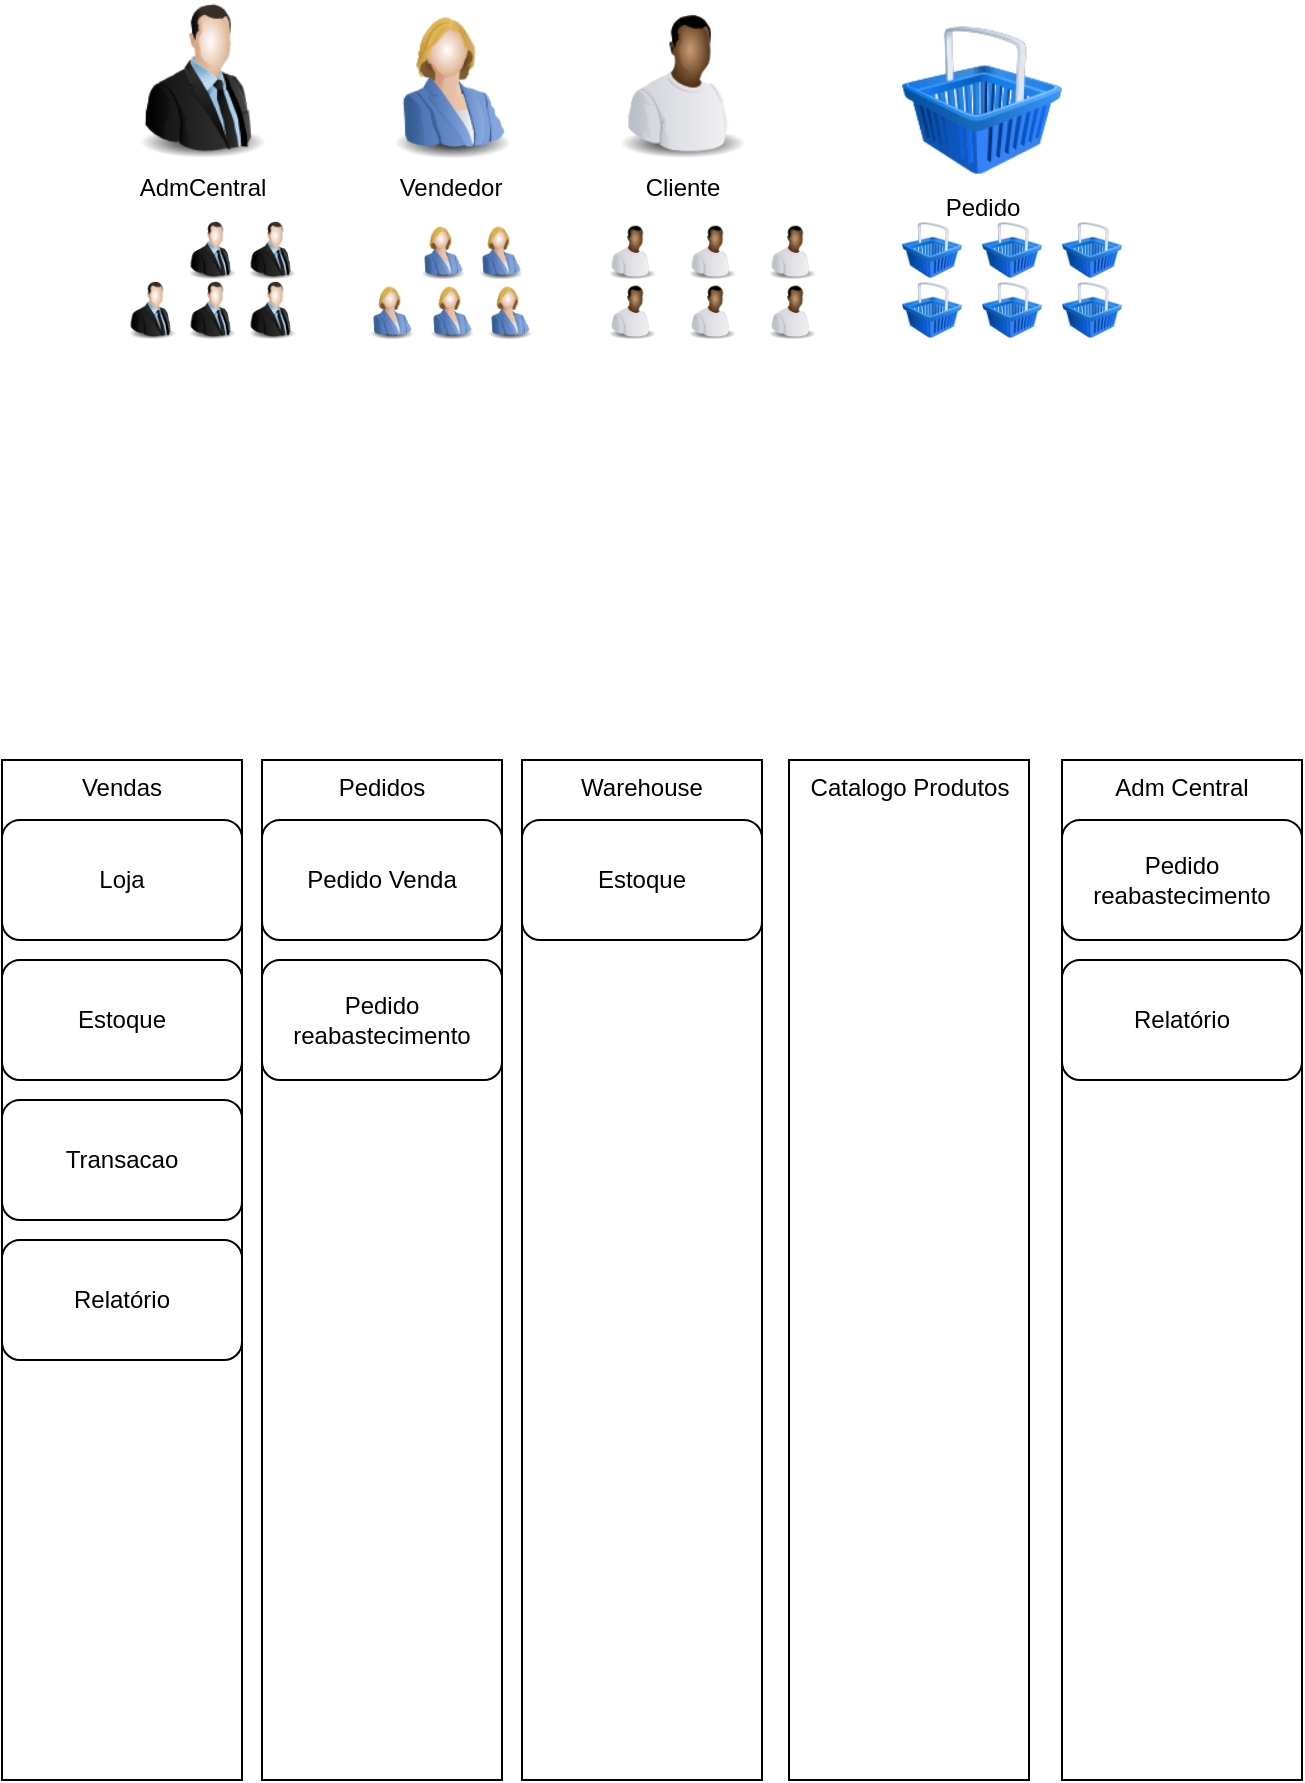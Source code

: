 <mxfile version="20.4.0" type="device" pages="2"><diagram id="FNcTq129W0CnThcqAGh3" name="Página-1"><mxGraphModel dx="758" dy="1599" grid="1" gridSize="10" guides="1" tooltips="1" connect="1" arrows="1" fold="1" page="1" pageScale="1" pageWidth="827" pageHeight="1169" math="0" shadow="0"><root><mxCell id="0"/><mxCell id="1" parent="0"/><mxCell id="pB1HiFMacyfeYXkPy48d-1" value="Vendas" style="rounded=0;whiteSpace=wrap;html=1;verticalAlign=top;" vertex="1" parent="1"><mxGeometry x="150" y="10" width="120" height="510" as="geometry"/></mxCell><mxCell id="pB1HiFMacyfeYXkPy48d-2" value="Pedidos" style="rounded=0;whiteSpace=wrap;html=1;verticalAlign=top;" vertex="1" parent="1"><mxGeometry x="280" y="10" width="120" height="510" as="geometry"/></mxCell><mxCell id="pB1HiFMacyfeYXkPy48d-3" value="Warehouse&lt;br&gt;" style="rounded=0;whiteSpace=wrap;html=1;verticalAlign=top;" vertex="1" parent="1"><mxGeometry x="410" y="10" width="120" height="510" as="geometry"/></mxCell><mxCell id="pB1HiFMacyfeYXkPy48d-4" value="Catalogo Produtos" style="rounded=0;whiteSpace=wrap;html=1;verticalAlign=top;" vertex="1" parent="1"><mxGeometry x="543.5" y="10" width="120" height="510" as="geometry"/></mxCell><mxCell id="pB1HiFMacyfeYXkPy48d-5" value="Adm Central" style="rounded=0;whiteSpace=wrap;html=1;verticalAlign=top;" vertex="1" parent="1"><mxGeometry x="680" y="10" width="120" height="510" as="geometry"/></mxCell><mxCell id="pB1HiFMacyfeYXkPy48d-6" value="Loja" style="rounded=1;whiteSpace=wrap;html=1;" vertex="1" parent="1"><mxGeometry x="150" y="40" width="120" height="60" as="geometry"/></mxCell><mxCell id="pB1HiFMacyfeYXkPy48d-7" value="Estoque" style="rounded=1;whiteSpace=wrap;html=1;" vertex="1" parent="1"><mxGeometry x="410" y="40" width="120" height="60" as="geometry"/></mxCell><mxCell id="pB1HiFMacyfeYXkPy48d-8" value="Estoque" style="rounded=1;whiteSpace=wrap;html=1;" vertex="1" parent="1"><mxGeometry x="150" y="110" width="120" height="60" as="geometry"/></mxCell><mxCell id="pB1HiFMacyfeYXkPy48d-9" value="Pedido Venda" style="rounded=1;whiteSpace=wrap;html=1;" vertex="1" parent="1"><mxGeometry x="280" y="40" width="120" height="60" as="geometry"/></mxCell><mxCell id="pB1HiFMacyfeYXkPy48d-10" value="Pedido reabastecimento" style="rounded=1;whiteSpace=wrap;html=1;" vertex="1" parent="1"><mxGeometry x="280" y="110" width="120" height="60" as="geometry"/></mxCell><mxCell id="pB1HiFMacyfeYXkPy48d-11" value="Pedido reabastecimento" style="rounded=1;whiteSpace=wrap;html=1;" vertex="1" parent="1"><mxGeometry x="680" y="40" width="120" height="60" as="geometry"/></mxCell><mxCell id="pB1HiFMacyfeYXkPy48d-17" value="Transacao" style="rounded=1;whiteSpace=wrap;html=1;" vertex="1" parent="1"><mxGeometry x="150" y="180" width="120" height="60" as="geometry"/></mxCell><mxCell id="pB1HiFMacyfeYXkPy48d-18" value="Relatório" style="rounded=1;whiteSpace=wrap;html=1;" vertex="1" parent="1"><mxGeometry x="150" y="250" width="120" height="60" as="geometry"/></mxCell><mxCell id="pB1HiFMacyfeYXkPy48d-19" value="Relatório" style="rounded=1;whiteSpace=wrap;html=1;" vertex="1" parent="1"><mxGeometry x="680" y="110" width="120" height="60" as="geometry"/></mxCell><mxCell id="_4LWplN-mVbRtNswfXbX-1" value="Cliente" style="image;html=1;image=img/lib/clip_art/people/Worker_Black_128x128.png" vertex="1" parent="1"><mxGeometry x="450" y="-370" width="80" height="80" as="geometry"/></mxCell><mxCell id="_4LWplN-mVbRtNswfXbX-2" value="AdmCentral" style="image;html=1;image=img/lib/clip_art/people/Suit_Man_128x128.png" vertex="1" parent="1"><mxGeometry x="210" y="-370" width="80" height="80" as="geometry"/></mxCell><mxCell id="_4LWplN-mVbRtNswfXbX-4" value="Vendedor" style="image;html=1;image=img/lib/clip_art/people/Suit_Woman_Blue_128x128.png;align=center;" vertex="1" parent="1"><mxGeometry x="334" y="-370" width="80" height="80" as="geometry"/></mxCell><mxCell id="_4LWplN-mVbRtNswfXbX-5" value="Pedido" style="image;html=1;image=img/lib/clip_art/finance/Shopping_Cart_128x128.png" vertex="1" parent="1"><mxGeometry x="600" y="-360" width="80" height="80" as="geometry"/></mxCell><mxCell id="_4LWplN-mVbRtNswfXbX-7" value="" style="image;html=1;image=img/lib/clip_art/people/Suit_Woman_Blue_128x128.png;align=center;" vertex="1" parent="1"><mxGeometry x="355" y="-260" width="30" height="30" as="geometry"/></mxCell><mxCell id="_4LWplN-mVbRtNswfXbX-8" value="" style="image;html=1;image=img/lib/clip_art/people/Suit_Woman_Blue_128x128.png;align=center;" vertex="1" parent="1"><mxGeometry x="384" y="-260" width="30" height="30" as="geometry"/></mxCell><mxCell id="_4LWplN-mVbRtNswfXbX-12" value="" style="image;html=1;image=img/lib/clip_art/people/Suit_Woman_Blue_128x128.png;align=center;" vertex="1" parent="1"><mxGeometry x="329.5" y="-230" width="30" height="30" as="geometry"/></mxCell><mxCell id="_4LWplN-mVbRtNswfXbX-13" value="" style="image;html=1;image=img/lib/clip_art/people/Suit_Woman_Blue_128x128.png;align=center;" vertex="1" parent="1"><mxGeometry x="359.5" y="-230" width="30" height="30" as="geometry"/></mxCell><mxCell id="_4LWplN-mVbRtNswfXbX-14" value="" style="image;html=1;image=img/lib/clip_art/people/Suit_Woman_Blue_128x128.png;align=center;" vertex="1" parent="1"><mxGeometry x="388.5" y="-230" width="30" height="30" as="geometry"/></mxCell><mxCell id="_4LWplN-mVbRtNswfXbX-18" value="" style="image;html=1;image=img/lib/clip_art/people/Suit_Man_128x128.png" vertex="1" parent="1"><mxGeometry x="240" y="-260" width="30" height="30" as="geometry"/></mxCell><mxCell id="_4LWplN-mVbRtNswfXbX-19" value="" style="image;html=1;image=img/lib/clip_art/people/Suit_Man_128x128.png" vertex="1" parent="1"><mxGeometry x="270" y="-260" width="30" height="30" as="geometry"/></mxCell><mxCell id="_4LWplN-mVbRtNswfXbX-20" value="" style="image;html=1;image=img/lib/clip_art/people/Suit_Man_128x128.png" vertex="1" parent="1"><mxGeometry x="210" y="-230" width="30" height="30" as="geometry"/></mxCell><mxCell id="_4LWplN-mVbRtNswfXbX-21" value="" style="image;html=1;image=img/lib/clip_art/people/Suit_Man_128x128.png" vertex="1" parent="1"><mxGeometry x="240" y="-230" width="30" height="30" as="geometry"/></mxCell><mxCell id="_4LWplN-mVbRtNswfXbX-22" value="" style="image;html=1;image=img/lib/clip_art/people/Suit_Man_128x128.png" vertex="1" parent="1"><mxGeometry x="270" y="-230" width="30" height="30" as="geometry"/></mxCell><mxCell id="_4LWplN-mVbRtNswfXbX-23" value="" style="image;html=1;image=img/lib/clip_art/people/Worker_Black_128x128.png" vertex="1" parent="1"><mxGeometry x="450" y="-260" width="30" height="30" as="geometry"/></mxCell><mxCell id="_4LWplN-mVbRtNswfXbX-24" value="" style="image;html=1;image=img/lib/clip_art/people/Worker_Black_128x128.png" vertex="1" parent="1"><mxGeometry x="490" y="-260" width="30" height="30" as="geometry"/></mxCell><mxCell id="_4LWplN-mVbRtNswfXbX-25" value="" style="image;html=1;image=img/lib/clip_art/people/Worker_Black_128x128.png" vertex="1" parent="1"><mxGeometry x="530" y="-260" width="30" height="30" as="geometry"/></mxCell><mxCell id="_4LWplN-mVbRtNswfXbX-30" value="" style="image;html=1;image=img/lib/clip_art/people/Worker_Black_128x128.png" vertex="1" parent="1"><mxGeometry x="450" y="-230" width="30" height="30" as="geometry"/></mxCell><mxCell id="_4LWplN-mVbRtNswfXbX-31" value="" style="image;html=1;image=img/lib/clip_art/people/Worker_Black_128x128.png" vertex="1" parent="1"><mxGeometry x="490" y="-230" width="30" height="30" as="geometry"/></mxCell><mxCell id="_4LWplN-mVbRtNswfXbX-32" value="" style="image;html=1;image=img/lib/clip_art/people/Worker_Black_128x128.png" vertex="1" parent="1"><mxGeometry x="530" y="-230" width="30" height="30" as="geometry"/></mxCell><mxCell id="_4LWplN-mVbRtNswfXbX-34" value="" style="image;html=1;image=img/lib/clip_art/finance/Shopping_Cart_128x128.png" vertex="1" parent="1"><mxGeometry x="600" y="-260" width="30" height="30" as="geometry"/></mxCell><mxCell id="_4LWplN-mVbRtNswfXbX-38" value="" style="image;html=1;image=img/lib/clip_art/finance/Shopping_Cart_128x128.png" vertex="1" parent="1"><mxGeometry x="640" y="-260" width="30" height="30" as="geometry"/></mxCell><mxCell id="_4LWplN-mVbRtNswfXbX-39" value="" style="image;html=1;image=img/lib/clip_art/finance/Shopping_Cart_128x128.png" vertex="1" parent="1"><mxGeometry x="680" y="-260" width="30" height="30" as="geometry"/></mxCell><mxCell id="_4LWplN-mVbRtNswfXbX-40" value="" style="image;html=1;image=img/lib/clip_art/finance/Shopping_Cart_128x128.png;direction=east;" vertex="1" parent="1"><mxGeometry x="600" y="-230" width="30" height="30" as="geometry"/></mxCell><mxCell id="_4LWplN-mVbRtNswfXbX-41" value="" style="image;html=1;image=img/lib/clip_art/finance/Shopping_Cart_128x128.png" vertex="1" parent="1"><mxGeometry x="640" y="-230" width="30" height="30" as="geometry"/></mxCell><mxCell id="_4LWplN-mVbRtNswfXbX-42" value="" style="image;html=1;image=img/lib/clip_art/finance/Shopping_Cart_128x128.png" vertex="1" parent="1"><mxGeometry x="680" y="-230" width="30" height="30" as="geometry"/></mxCell></root></mxGraphModel></diagram><diagram id="-Jq3odsLYG7Sz0w5gsNx" name="Vendas"><mxGraphModel dx="1963" dy="1814" grid="1" gridSize="10" guides="1" tooltips="1" connect="1" arrows="1" fold="1" page="1" pageScale="1" pageWidth="827" pageHeight="1169" math="0" shadow="0"><root><mxCell id="0"/><mxCell id="1" parent="0"/><mxCell id="Ah5wREwnLZt-2YN-rG5D-4" value="Pedido" style="rounded=0;whiteSpace=wrap;html=1;verticalAlign=top;align=left;" vertex="1" parent="1"><mxGeometry x="394" y="70" width="246" height="210" as="geometry"/></mxCell><mxCell id="F-iNBu3GHkpcrL-1Uke6-25" value="" style="rounded=0;whiteSpace=wrap;html=1;" vertex="1" parent="1"><mxGeometry x="-90" y="152.5" width="70" height="50" as="geometry"/></mxCell><mxCell id="F-iNBu3GHkpcrL-1Uke6-6" value="Cliente" style="rounded=0;whiteSpace=wrap;html=1;verticalAlign=top;align=left;" vertex="1" parent="1"><mxGeometry x="77" y="-180" width="246" height="210" as="geometry"/></mxCell><mxCell id="F-iNBu3GHkpcrL-1Uke6-5" value="Estoque" style="rounded=0;whiteSpace=wrap;html=1;verticalAlign=top;" vertex="1" parent="1"><mxGeometry x="538" y="360" width="246" height="210" as="geometry"/></mxCell><mxCell id="QVQuCIux9StXa-wG-MT0-2" value="Loja" style="rounded=0;whiteSpace=wrap;html=1;verticalAlign=top;align=left;" vertex="1" parent="1"><mxGeometry x="74" y="70" width="246" height="210" as="geometry"/></mxCell><mxCell id="Ah5wREwnLZt-2YN-rG5D-2" value="" style="edgeStyle=orthogonalEdgeStyle;rounded=0;orthogonalLoop=1;jettySize=auto;html=1;" edge="1" parent="1" source="QVQuCIux9StXa-wG-MT0-6" target="b66x0MGbD77Mg7SoX1Bw-28"><mxGeometry relative="1" as="geometry"/></mxCell><mxCell id="F-iNBu3GHkpcrL-1Uke6-1" style="edgeStyle=orthogonalEdgeStyle;rounded=0;orthogonalLoop=1;jettySize=auto;html=1;entryX=0;entryY=0.5;entryDx=0;entryDy=0;" edge="1" parent="1" source="QVQuCIux9StXa-wG-MT0-6" target="Ah5wREwnLZt-2YN-rG5D-4"><mxGeometry relative="1" as="geometry"><mxPoint x="380" y="200" as="targetPoint"/></mxGeometry></mxCell><mxCell id="F-iNBu3GHkpcrL-1Uke6-2" value="realiza pedido" style="edgeLabel;html=1;align=center;verticalAlign=middle;resizable=0;points=[];" vertex="1" connectable="0" parent="F-iNBu3GHkpcrL-1Uke6-1"><mxGeometry x="0.184" y="1" relative="1" as="geometry"><mxPoint as="offset"/></mxGeometry></mxCell><mxCell id="F-iNBu3GHkpcrL-1Uke6-9" value="cadastra Cliente" style="edgeStyle=orthogonalEdgeStyle;rounded=0;orthogonalLoop=1;jettySize=auto;html=1;" edge="1" parent="1" source="QVQuCIux9StXa-wG-MT0-6" target="F-iNBu3GHkpcrL-1Uke6-6"><mxGeometry relative="1" as="geometry"/></mxCell><mxCell id="F-iNBu3GHkpcrL-1Uke6-45" value="Atualiza" style="edgeStyle=orthogonalEdgeStyle;rounded=0;orthogonalLoop=1;jettySize=auto;html=1;exitX=0.5;exitY=1;exitDx=0;exitDy=0;" edge="1" parent="1" source="QVQuCIux9StXa-wG-MT0-6" target="F-iNBu3GHkpcrL-1Uke6-5"><mxGeometry relative="1" as="geometry"><Array as="points"><mxPoint x="200" y="400"/></Array></mxGeometry></mxCell><mxCell id="QVQuCIux9StXa-wG-MT0-6" value="LojasMS" style="rounded=1;whiteSpace=wrap;html=1;" vertex="1" parent="1"><mxGeometry x="160" y="155" width="80" height="40" as="geometry"/></mxCell><mxCell id="b66x0MGbD77Mg7SoX1Bw-1" value="Cliente" style="image;html=1;image=img/lib/clip_art/people/Worker_Black_128x128.png" vertex="1" parent="1"><mxGeometry x="450" y="-370" width="80" height="80" as="geometry"/></mxCell><mxCell id="b66x0MGbD77Mg7SoX1Bw-2" value="AdmCentral" style="image;html=1;image=img/lib/clip_art/people/Suit_Man_128x128.png" vertex="1" parent="1"><mxGeometry x="210" y="-370" width="80" height="80" as="geometry"/></mxCell><mxCell id="b66x0MGbD77Mg7SoX1Bw-3" value="Vendedor" style="image;html=1;image=img/lib/clip_art/people/Suit_Woman_Blue_128x128.png;align=center;" vertex="1" parent="1"><mxGeometry x="334" y="-370" width="80" height="80" as="geometry"/></mxCell><mxCell id="b66x0MGbD77Mg7SoX1Bw-4" value="Produto" style="image;html=1;image=img/lib/clip_art/finance/Shopping_Cart_128x128.png" vertex="1" parent="1"><mxGeometry x="600" y="-360" width="80" height="80" as="geometry"/></mxCell><mxCell id="F-iNBu3GHkpcrL-1Uke6-26" value="Consulta Dados" style="edgeStyle=orthogonalEdgeStyle;rounded=0;orthogonalLoop=1;jettySize=auto;html=1;exitX=1;exitY=0.5;exitDx=0;exitDy=0;entryX=0;entryY=0.5;entryDx=0;entryDy=0;" edge="1" parent="1" source="b66x0MGbD77Mg7SoX1Bw-5" target="QVQuCIux9StXa-wG-MT0-2"><mxGeometry relative="1" as="geometry"/></mxCell><mxCell id="b66x0MGbD77Mg7SoX1Bw-5" value="" style="image;html=1;image=img/lib/clip_art/people/Suit_Woman_Blue_128x128.png;align=center;" vertex="1" parent="1"><mxGeometry x="-50" y="160" width="30" height="30" as="geometry"/></mxCell><mxCell id="b66x0MGbD77Mg7SoX1Bw-6" value="" style="image;html=1;image=img/lib/clip_art/people/Suit_Woman_Blue_128x128.png;align=center;" vertex="1" parent="1"><mxGeometry x="384" y="-260" width="30" height="30" as="geometry"/></mxCell><mxCell id="b66x0MGbD77Mg7SoX1Bw-8" value="" style="image;html=1;image=img/lib/clip_art/people/Suit_Woman_Blue_128x128.png;align=center;" vertex="1" parent="1"><mxGeometry x="399" y="250" width="30" height="30" as="geometry"/></mxCell><mxCell id="b66x0MGbD77Mg7SoX1Bw-10" value="" style="image;html=1;image=img/lib/clip_art/people/Suit_Man_128x128.png" vertex="1" parent="1"><mxGeometry x="240" y="-260" width="30" height="30" as="geometry"/></mxCell><mxCell id="b66x0MGbD77Mg7SoX1Bw-13" value="" style="image;html=1;image=img/lib/clip_art/people/Suit_Man_128x128.png" vertex="1" parent="1"><mxGeometry x="240" y="-230" width="30" height="30" as="geometry"/></mxCell><mxCell id="b66x0MGbD77Mg7SoX1Bw-15" value="" style="image;html=1;image=img/lib/clip_art/people/Worker_Black_128x128.png" vertex="1" parent="1"><mxGeometry x="-90" y="160" width="30" height="30" as="geometry"/></mxCell><mxCell id="b66x0MGbD77Mg7SoX1Bw-16" value="" style="image;html=1;image=img/lib/clip_art/people/Worker_Black_128x128.png" vertex="1" parent="1"><mxGeometry x="490" y="-260" width="30" height="30" as="geometry"/></mxCell><mxCell id="b66x0MGbD77Mg7SoX1Bw-17" value="" style="image;html=1;image=img/lib/clip_art/people/Worker_Black_128x128.png" vertex="1" parent="1"><mxGeometry x="530" y="-260" width="30" height="30" as="geometry"/></mxCell><mxCell id="b66x0MGbD77Mg7SoX1Bw-19" value="" style="image;html=1;image=img/lib/clip_art/people/Worker_Black_128x128.png" vertex="1" parent="1"><mxGeometry x="490" y="-230" width="30" height="30" as="geometry"/></mxCell><mxCell id="b66x0MGbD77Mg7SoX1Bw-20" value="" style="image;html=1;image=img/lib/clip_art/people/Worker_Black_128x128.png" vertex="1" parent="1"><mxGeometry x="530" y="-230" width="30" height="30" as="geometry"/></mxCell><mxCell id="b66x0MGbD77Mg7SoX1Bw-21" value="" style="image;html=1;image=img/lib/clip_art/finance/Shopping_Cart_128x128.png" vertex="1" parent="1"><mxGeometry x="600" y="-260" width="30" height="30" as="geometry"/></mxCell><mxCell id="b66x0MGbD77Mg7SoX1Bw-22" value="" style="image;html=1;image=img/lib/clip_art/finance/Shopping_Cart_128x128.png" vertex="1" parent="1"><mxGeometry x="640" y="-260" width="30" height="30" as="geometry"/></mxCell><mxCell id="b66x0MGbD77Mg7SoX1Bw-23" value="" style="image;html=1;image=img/lib/clip_art/finance/Shopping_Cart_128x128.png" vertex="1" parent="1"><mxGeometry x="680" y="-260" width="30" height="30" as="geometry"/></mxCell><mxCell id="b66x0MGbD77Mg7SoX1Bw-25" value="" style="image;html=1;image=img/lib/clip_art/finance/Shopping_Cart_128x128.png" vertex="1" parent="1"><mxGeometry x="640" y="-230" width="30" height="30" as="geometry"/></mxCell><mxCell id="b66x0MGbD77Mg7SoX1Bw-28" value="loja" style="shape=datastore;whiteSpace=wrap;html=1;" vertex="1" parent="1"><mxGeometry x="110" y="147.5" width="45" height="45" as="geometry"/></mxCell><mxCell id="Ah5wREwnLZt-2YN-rG5D-5" value="" style="edgeStyle=orthogonalEdgeStyle;rounded=0;orthogonalLoop=1;jettySize=auto;html=1;" edge="1" source="Ah5wREwnLZt-2YN-rG5D-6" target="Ah5wREwnLZt-2YN-rG5D-7" parent="1"><mxGeometry relative="1" as="geometry"/></mxCell><mxCell id="F-iNBu3GHkpcrL-1Uke6-73" style="edgeStyle=orthogonalEdgeStyle;rounded=0;orthogonalLoop=1;jettySize=auto;html=1;exitX=1;exitY=0.5;exitDx=0;exitDy=0;" edge="1" parent="1" source="Ah5wREwnLZt-2YN-rG5D-6" target="F-iNBu3GHkpcrL-1Uke6-71"><mxGeometry relative="1" as="geometry"/></mxCell><mxCell id="F-iNBu3GHkpcrL-1Uke6-74" value="Submete solicitação" style="edgeLabel;html=1;align=center;verticalAlign=middle;resizable=0;points=[];" vertex="1" connectable="0" parent="F-iNBu3GHkpcrL-1Uke6-73"><mxGeometry x="0.248" y="1" relative="1" as="geometry"><mxPoint y="-1" as="offset"/></mxGeometry></mxCell><mxCell id="Ah5wREwnLZt-2YN-rG5D-6" value="PedidosMS" style="rounded=1;whiteSpace=wrap;html=1;" vertex="1" parent="1"><mxGeometry x="474" y="152.5" width="80" height="40" as="geometry"/></mxCell><mxCell id="Ah5wREwnLZt-2YN-rG5D-7" value="pedidos" style="shape=datastore;whiteSpace=wrap;html=1;" vertex="1" parent="1"><mxGeometry x="491.5" y="220" width="45" height="45" as="geometry"/></mxCell><mxCell id="F-iNBu3GHkpcrL-1Uke6-7" value="ClienteMS" style="rounded=1;whiteSpace=wrap;html=1;" vertex="1" parent="1"><mxGeometry x="157" y="-80" width="80" height="40" as="geometry"/></mxCell><mxCell id="F-iNBu3GHkpcrL-1Uke6-8" value="cliente" style="shape=datastore;whiteSpace=wrap;html=1;" vertex="1" parent="1"><mxGeometry x="90" y="-85" width="45" height="45" as="geometry"/></mxCell><mxCell id="F-iNBu3GHkpcrL-1Uke6-63" style="edgeStyle=orthogonalEdgeStyle;rounded=0;orthogonalLoop=1;jettySize=auto;html=1;exitX=0.5;exitY=1;exitDx=0;exitDy=0;" edge="1" parent="1" source="F-iNBu3GHkpcrL-1Uke6-10" target="F-iNBu3GHkpcrL-1Uke6-62"><mxGeometry relative="1" as="geometry"/></mxCell><mxCell id="F-iNBu3GHkpcrL-1Uke6-64" value="Solicita reabastecimento" style="edgeLabel;html=1;align=center;verticalAlign=middle;resizable=0;points=[];" vertex="1" connectable="0" parent="F-iNBu3GHkpcrL-1Uke6-63"><mxGeometry x="0.231" relative="1" as="geometry"><mxPoint as="offset"/></mxGeometry></mxCell><mxCell id="F-iNBu3GHkpcrL-1Uke6-10" value="EstoqueMS" style="rounded=1;whiteSpace=wrap;html=1;" vertex="1" parent="1"><mxGeometry x="624" y="445" width="80" height="40" as="geometry"/></mxCell><mxCell id="F-iNBu3GHkpcrL-1Uke6-11" value="Fabrica" style="rounded=0;whiteSpace=wrap;html=1;verticalAlign=top;align=left;" vertex="1" parent="1"><mxGeometry x="1120" y="70" width="246" height="210" as="geometry"/></mxCell><mxCell id="F-iNBu3GHkpcrL-1Uke6-12" value="" style="edgeStyle=orthogonalEdgeStyle;rounded=0;orthogonalLoop=1;jettySize=auto;html=1;" edge="1" parent="1" source="F-iNBu3GHkpcrL-1Uke6-14" target="F-iNBu3GHkpcrL-1Uke6-15"><mxGeometry relative="1" as="geometry"/></mxCell><mxCell id="F-iNBu3GHkpcrL-1Uke6-54" style="edgeStyle=orthogonalEdgeStyle;rounded=0;orthogonalLoop=1;jettySize=auto;html=1;exitX=0.5;exitY=1;exitDx=0;exitDy=0;entryX=0.5;entryY=0;entryDx=0;entryDy=0;" edge="1" parent="1" source="F-iNBu3GHkpcrL-1Uke6-14" target="F-iNBu3GHkpcrL-1Uke6-46"><mxGeometry relative="1" as="geometry"/></mxCell><mxCell id="F-iNBu3GHkpcrL-1Uke6-55" value="Despachar" style="edgeLabel;html=1;align=center;verticalAlign=middle;resizable=0;points=[];" vertex="1" connectable="0" parent="F-iNBu3GHkpcrL-1Uke6-54"><mxGeometry x="-0.273" y="-3" relative="1" as="geometry"><mxPoint as="offset"/></mxGeometry></mxCell><mxCell id="F-iNBu3GHkpcrL-1Uke6-14" value="Fabrica" style="rounded=1;whiteSpace=wrap;html=1;" vertex="1" parent="1"><mxGeometry x="1206" y="155" width="80" height="40" as="geometry"/></mxCell><mxCell id="F-iNBu3GHkpcrL-1Uke6-15" value="produto" style="shape=datastore;whiteSpace=wrap;html=1;" vertex="1" parent="1"><mxGeometry x="1310" y="152.5" width="45" height="45" as="geometry"/></mxCell><mxCell id="F-iNBu3GHkpcrL-1Uke6-30" style="edgeStyle=orthogonalEdgeStyle;rounded=0;orthogonalLoop=1;jettySize=auto;html=1;exitX=0.5;exitY=1;exitDx=0;exitDy=0;entryX=0.25;entryY=0;entryDx=0;entryDy=0;" edge="1" parent="1" source="F-iNBu3GHkpcrL-1Uke6-27" target="Ah5wREwnLZt-2YN-rG5D-4"><mxGeometry relative="1" as="geometry"/></mxCell><mxCell id="F-iNBu3GHkpcrL-1Uke6-31" value="Realiza Pedido" style="edgeLabel;html=1;align=center;verticalAlign=middle;resizable=0;points=[];" vertex="1" connectable="0" parent="F-iNBu3GHkpcrL-1Uke6-30"><mxGeometry x="-0.161" y="-2" relative="1" as="geometry"><mxPoint as="offset"/></mxGeometry></mxCell><mxCell id="F-iNBu3GHkpcrL-1Uke6-27" value="" style="rounded=0;whiteSpace=wrap;html=1;" vertex="1" parent="1"><mxGeometry x="420" y="-100" width="70" height="50" as="geometry"/></mxCell><mxCell id="F-iNBu3GHkpcrL-1Uke6-28" value="" style="image;html=1;image=img/lib/clip_art/people/Suit_Woman_Blue_128x128.png;align=center;" vertex="1" parent="1"><mxGeometry x="460" y="-92.5" width="30" height="30" as="geometry"/></mxCell><mxCell id="F-iNBu3GHkpcrL-1Uke6-29" value="" style="image;html=1;image=img/lib/clip_art/people/Worker_Black_128x128.png" vertex="1" parent="1"><mxGeometry x="420" y="-92.5" width="30" height="30" as="geometry"/></mxCell><mxCell id="F-iNBu3GHkpcrL-1Uke6-33" value="" style="rounded=0;whiteSpace=wrap;html=1;" vertex="1" parent="1"><mxGeometry x="554" y="-91.25" width="65" height="32.5" as="geometry"/></mxCell><mxCell id="F-iNBu3GHkpcrL-1Uke6-36" style="edgeStyle=orthogonalEdgeStyle;rounded=0;orthogonalLoop=1;jettySize=auto;html=1;exitX=0.5;exitY=1;exitDx=0;exitDy=0;entryX=0.75;entryY=0;entryDx=0;entryDy=0;" edge="1" parent="1" source="F-iNBu3GHkpcrL-1Uke6-35" target="Ah5wREwnLZt-2YN-rG5D-4"><mxGeometry relative="1" as="geometry"><Array as="points"><mxPoint x="580" y="-59"/><mxPoint x="580" y="6"/><mxPoint x="579" y="6"/></Array></mxGeometry></mxCell><mxCell id="F-iNBu3GHkpcrL-1Uke6-37" value="Solicita Relatorio" style="edgeLabel;html=1;align=center;verticalAlign=middle;resizable=0;points=[];" vertex="1" connectable="0" parent="F-iNBu3GHkpcrL-1Uke6-36"><mxGeometry x="-0.132" y="3" relative="1" as="geometry"><mxPoint as="offset"/></mxGeometry></mxCell><mxCell id="F-iNBu3GHkpcrL-1Uke6-35" value="" style="image;html=1;image=img/lib/clip_art/people/Suit_Man_128x128.png" vertex="1" parent="1"><mxGeometry x="571.5" y="-88.75" width="30" height="30" as="geometry"/></mxCell><mxCell id="F-iNBu3GHkpcrL-1Uke6-43" value="" style="image;html=1;image=img/lib/clip_art/people/Worker_Black_128x128.png" vertex="1" parent="1"><mxGeometry x="233" width="30" height="30" as="geometry"/></mxCell><mxCell id="b66x0MGbD77Mg7SoX1Bw-26" value="" style="image;html=1;image=img/lib/clip_art/finance/Shopping_Cart_128x128.png" vertex="1" parent="1"><mxGeometry x="1336" y="250" width="30" height="30" as="geometry"/></mxCell><mxCell id="F-iNBu3GHkpcrL-1Uke6-46" value="Transporte" style="rounded=0;whiteSpace=wrap;html=1;verticalAlign=top;align=left;" vertex="1" parent="1"><mxGeometry x="1123" y="325" width="246" height="210" as="geometry"/></mxCell><mxCell id="F-iNBu3GHkpcrL-1Uke6-56" value="Abastece o Estoque" style="edgeStyle=orthogonalEdgeStyle;rounded=0;orthogonalLoop=1;jettySize=auto;html=1;exitX=0;exitY=0.5;exitDx=0;exitDy=0;" edge="1" parent="1" source="F-iNBu3GHkpcrL-1Uke6-47" target="F-iNBu3GHkpcrL-1Uke6-5"><mxGeometry relative="1" as="geometry"/></mxCell><mxCell id="F-iNBu3GHkpcrL-1Uke6-60" style="edgeStyle=orthogonalEdgeStyle;rounded=0;orthogonalLoop=1;jettySize=auto;html=1;exitX=0.5;exitY=1;exitDx=0;exitDy=0;entryX=0.5;entryY=0;entryDx=0;entryDy=0;" edge="1" parent="1" source="F-iNBu3GHkpcrL-1Uke6-47" target="F-iNBu3GHkpcrL-1Uke6-51"><mxGeometry relative="1" as="geometry"/></mxCell><mxCell id="F-iNBu3GHkpcrL-1Uke6-47" value="TransporteMS" style="rounded=1;whiteSpace=wrap;html=1;" vertex="1" parent="1"><mxGeometry x="1203" y="400" width="80" height="40" as="geometry"/></mxCell><mxCell id="F-iNBu3GHkpcrL-1Uke6-50" value="Cadastra" style="edgeStyle=orthogonalEdgeStyle;rounded=0;orthogonalLoop=1;jettySize=auto;html=1;exitX=0;exitY=0.5;exitDx=0;exitDy=0;entryX=1;entryY=0.25;entryDx=0;entryDy=0;" edge="1" parent="1" source="F-iNBu3GHkpcrL-1Uke6-48" target="F-iNBu3GHkpcrL-1Uke6-46"><mxGeometry relative="1" as="geometry"/></mxCell><mxCell id="F-iNBu3GHkpcrL-1Uke6-48" value="" style="rounded=0;whiteSpace=wrap;html=1;" vertex="1" parent="1"><mxGeometry x="1470" y="360" width="65" height="32.5" as="geometry"/></mxCell><mxCell id="F-iNBu3GHkpcrL-1Uke6-49" value="" style="image;html=1;image=img/lib/clip_art/people/Suit_Man_128x128.png" vertex="1" parent="1"><mxGeometry x="1487.5" y="362.5" width="30" height="30" as="geometry"/></mxCell><mxCell id="F-iNBu3GHkpcrL-1Uke6-51" value="transporte" style="shape=datastore;whiteSpace=wrap;html=1;" vertex="1" parent="1"><mxGeometry x="1212.5" y="460" width="61" height="60" as="geometry"/></mxCell><mxCell id="F-iNBu3GHkpcrL-1Uke6-59" value="Cadastra" style="edgeStyle=orthogonalEdgeStyle;rounded=0;orthogonalLoop=1;jettySize=auto;html=1;exitX=0;exitY=0.5;exitDx=0;exitDy=0;" edge="1" parent="1" source="F-iNBu3GHkpcrL-1Uke6-57" target="F-iNBu3GHkpcrL-1Uke6-11"><mxGeometry relative="1" as="geometry"/></mxCell><mxCell id="F-iNBu3GHkpcrL-1Uke6-57" value="" style="rounded=0;whiteSpace=wrap;html=1;" vertex="1" parent="1"><mxGeometry x="1452.5" y="160" width="65" height="32.5" as="geometry"/></mxCell><mxCell id="F-iNBu3GHkpcrL-1Uke6-58" value="" style="image;html=1;image=img/lib/clip_art/people/Suit_Man_128x128.png" vertex="1" parent="1"><mxGeometry x="1470" y="162.5" width="30" height="30" as="geometry"/></mxCell><mxCell id="F-iNBu3GHkpcrL-1Uke6-61" value="" style="rounded=0;whiteSpace=wrap;html=1;" vertex="1" parent="1"><mxGeometry x="632" y="655" width="65" height="32.5" as="geometry"/></mxCell><mxCell id="F-iNBu3GHkpcrL-1Uke6-62" value="" style="image;html=1;image=img/lib/clip_art/people/Suit_Man_128x128.png" vertex="1" parent="1"><mxGeometry x="649.5" y="657.5" width="30" height="30" as="geometry"/></mxCell><mxCell id="F-iNBu3GHkpcrL-1Uke6-67" style="edgeStyle=orthogonalEdgeStyle;rounded=0;orthogonalLoop=1;jettySize=auto;html=1;exitX=1;exitY=0.5;exitDx=0;exitDy=0;entryX=0;entryY=0.5;entryDx=0;entryDy=0;" edge="1" parent="1" source="F-iNBu3GHkpcrL-1Uke6-65" target="F-iNBu3GHkpcrL-1Uke6-5"><mxGeometry relative="1" as="geometry"/></mxCell><mxCell id="F-iNBu3GHkpcrL-1Uke6-65" value="" style="rounded=0;whiteSpace=wrap;html=1;" vertex="1" parent="1"><mxGeometry x="394" y="448.75" width="65" height="32.5" as="geometry"/></mxCell><mxCell id="F-iNBu3GHkpcrL-1Uke6-66" value="" style="image;html=1;image=img/lib/clip_art/people/Suit_Woman_Blue_128x128.png;align=center;" vertex="1" parent="1"><mxGeometry x="411.5" y="451.25" width="37.5" height="27.5" as="geometry"/></mxCell><mxCell id="F-iNBu3GHkpcrL-1Uke6-68" value="" style="image;html=1;image=img/lib/clip_art/people/Worker_Black_128x128.png" vertex="1" parent="1"><mxGeometry x="420" y="250" width="30" height="30" as="geometry"/></mxCell><mxCell id="F-iNBu3GHkpcrL-1Uke6-69" value="" style="image;html=1;image=img/lib/clip_art/finance/Shopping_Cart_128x128.png" vertex="1" parent="1"><mxGeometry x="450" y="250" width="30" height="30" as="geometry"/></mxCell><mxCell id="F-iNBu3GHkpcrL-1Uke6-70" value="" style="shape=mxgraph.signs.transportation.truck_2;html=1;pointerEvents=1;fillColor=#000000;strokeColor=none;verticalLabelPosition=bottom;verticalAlign=top;align=center;" vertex="1" parent="1"><mxGeometry x="1307.24" y="510" width="50.51" height="25" as="geometry"/></mxCell><mxCell id="F-iNBu3GHkpcrL-1Uke6-71" value="Fornecedor" style="rounded=0;whiteSpace=wrap;html=1;verticalAlign=top;align=left;" vertex="1" parent="1"><mxGeometry x="770" y="65" width="246" height="210" as="geometry"/></mxCell><mxCell id="F-iNBu3GHkpcrL-1Uke6-76" style="edgeStyle=orthogonalEdgeStyle;rounded=0;orthogonalLoop=1;jettySize=auto;html=1;" edge="1" parent="1" source="F-iNBu3GHkpcrL-1Uke6-75" target="F-iNBu3GHkpcrL-1Uke6-5"><mxGeometry relative="1" as="geometry"><Array as="points"><mxPoint x="893" y="320"/><mxPoint x="661" y="320"/></Array></mxGeometry></mxCell><mxCell id="F-iNBu3GHkpcrL-1Uke6-78" value="Atualiza" style="edgeLabel;html=1;align=center;verticalAlign=middle;resizable=0;points=[];" vertex="1" connectable="0" parent="F-iNBu3GHkpcrL-1Uke6-76"><mxGeometry x="0.125" y="6" relative="1" as="geometry"><mxPoint y="-16" as="offset"/></mxGeometry></mxCell><mxCell id="F-iNBu3GHkpcrL-1Uke6-80" style="edgeStyle=orthogonalEdgeStyle;rounded=0;orthogonalLoop=1;jettySize=auto;html=1;exitX=1;exitY=0.5;exitDx=0;exitDy=0;" edge="1" parent="1" source="F-iNBu3GHkpcrL-1Uke6-75" target="F-iNBu3GHkpcrL-1Uke6-11"><mxGeometry relative="1" as="geometry"/></mxCell><mxCell id="F-iNBu3GHkpcrL-1Uke6-81" value="Solicita fabricação" style="edgeLabel;html=1;align=center;verticalAlign=middle;resizable=0;points=[];" vertex="1" connectable="0" parent="F-iNBu3GHkpcrL-1Uke6-80"><mxGeometry x="0.19" relative="1" as="geometry"><mxPoint as="offset"/></mxGeometry></mxCell><mxCell id="F-iNBu3GHkpcrL-1Uke6-75" value="FornecedorMS" style="rounded=1;whiteSpace=wrap;html=1;" vertex="1" parent="1"><mxGeometry x="853" y="152.5" width="80" height="40" as="geometry"/></mxCell></root></mxGraphModel></diagram></mxfile>